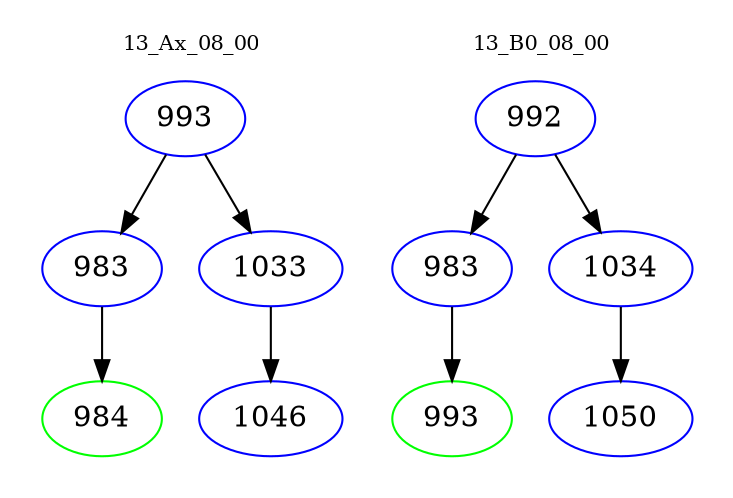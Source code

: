 digraph{
subgraph cluster_0 {
color = white
label = "13_Ax_08_00";
fontsize=10;
T0_993 [label="993", color="blue"]
T0_993 -> T0_983 [color="black"]
T0_983 [label="983", color="blue"]
T0_983 -> T0_984 [color="black"]
T0_984 [label="984", color="green"]
T0_993 -> T0_1033 [color="black"]
T0_1033 [label="1033", color="blue"]
T0_1033 -> T0_1046 [color="black"]
T0_1046 [label="1046", color="blue"]
}
subgraph cluster_1 {
color = white
label = "13_B0_08_00";
fontsize=10;
T1_992 [label="992", color="blue"]
T1_992 -> T1_983 [color="black"]
T1_983 [label="983", color="blue"]
T1_983 -> T1_993 [color="black"]
T1_993 [label="993", color="green"]
T1_992 -> T1_1034 [color="black"]
T1_1034 [label="1034", color="blue"]
T1_1034 -> T1_1050 [color="black"]
T1_1050 [label="1050", color="blue"]
}
}
